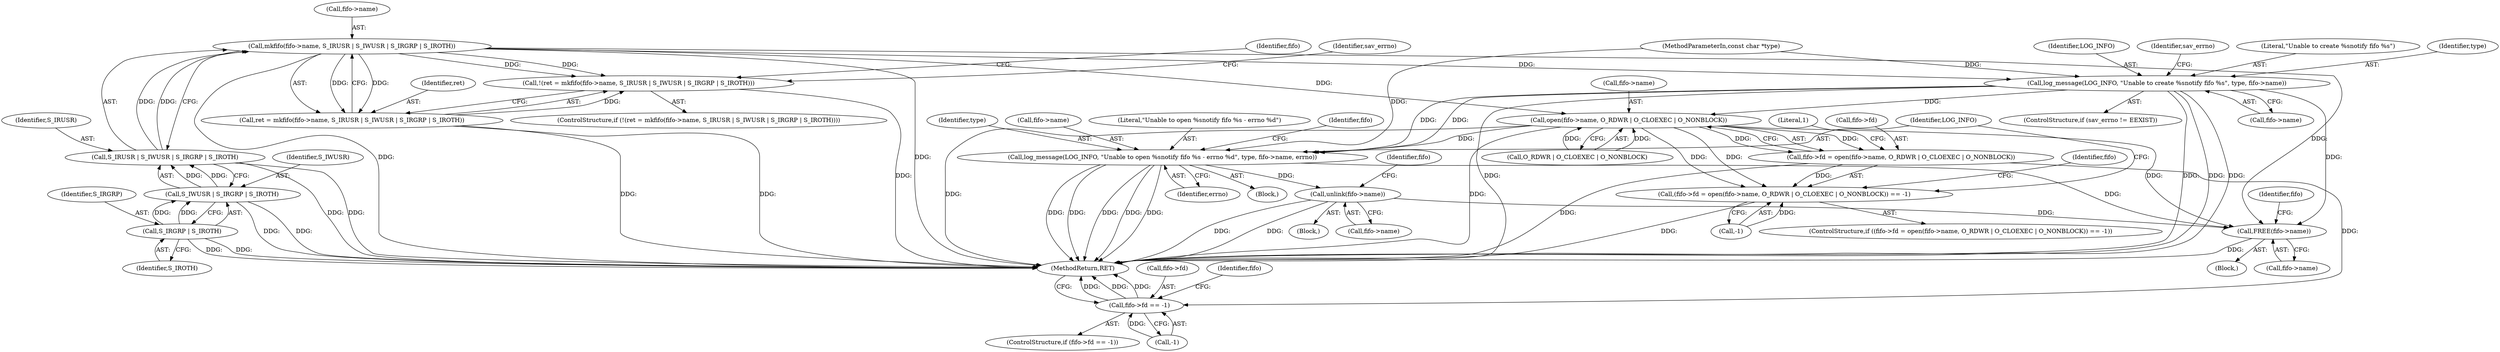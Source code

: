 digraph "0_keepalived_04f2d32871bb3b11d7dc024039952f2fe2750306_10@pointer" {
"1000121" [label="(Call,mkfifo(fifo->name, S_IRUSR | S_IWUSR | S_IRGRP | S_IROTH))"];
"1000125" [label="(Call,S_IRUSR | S_IWUSR | S_IRGRP | S_IROTH)"];
"1000127" [label="(Call,S_IWUSR | S_IRGRP | S_IROTH)"];
"1000129" [label="(Call,S_IRGRP | S_IROTH)"];
"1000118" [label="(Call,!(ret = mkfifo(fifo->name, S_IRUSR | S_IWUSR | S_IRGRP | S_IROTH)))"];
"1000119" [label="(Call,ret = mkfifo(fifo->name, S_IRUSR | S_IWUSR | S_IRGRP | S_IROTH))"];
"1000146" [label="(Call,log_message(LOG_INFO, \"Unable to create %snotify fifo %s\", type, fifo->name))"];
"1000178" [label="(Call,open(fifo->name, O_RDWR | O_CLOEXEC | O_NONBLOCK))"];
"1000173" [label="(Call,(fifo->fd = open(fifo->name, O_RDWR | O_CLOEXEC | O_NONBLOCK)) == -1)"];
"1000174" [label="(Call,fifo->fd = open(fifo->name, O_RDWR | O_CLOEXEC | O_NONBLOCK))"];
"1000213" [label="(Call,fifo->fd == -1)"];
"1000190" [label="(Call,log_message(LOG_INFO, \"Unable to open %snotify fifo %s - errno %d\", type, fifo->name, errno))"];
"1000203" [label="(Call,unlink(fifo->name))"];
"1000220" [label="(Call,FREE(fifo->name))"];
"1000209" [label="(Identifier,fifo)"];
"1000173" [label="(Call,(fifo->fd = open(fifo->name, O_RDWR | O_CLOEXEC | O_NONBLOCK)) == -1)"];
"1000204" [label="(Call,fifo->name)"];
"1000190" [label="(Call,log_message(LOG_INFO, \"Unable to open %snotify fifo %s - errno %d\", type, fifo->name, errno))"];
"1000194" [label="(Call,fifo->name)"];
"1000192" [label="(Literal,\"Unable to open %snotify fifo %s - errno %d\")"];
"1000226" [label="(Identifier,fifo)"];
"1000156" [label="(Identifier,sav_errno)"];
"1000128" [label="(Identifier,S_IWUSR)"];
"1000220" [label="(Call,FREE(fifo->name))"];
"1000150" [label="(Call,fifo->name)"];
"1000200" [label="(Identifier,fifo)"];
"1000134" [label="(Identifier,fifo)"];
"1000118" [label="(Call,!(ret = mkfifo(fifo->name, S_IRUSR | S_IWUSR | S_IRGRP | S_IROTH)))"];
"1000203" [label="(Call,unlink(fifo->name))"];
"1000125" [label="(Call,S_IRUSR | S_IWUSR | S_IRGRP | S_IROTH)"];
"1000212" [label="(ControlStructure,if (fifo->fd == -1))"];
"1000119" [label="(Call,ret = mkfifo(fifo->name, S_IRUSR | S_IWUSR | S_IRGRP | S_IROTH))"];
"1000174" [label="(Call,fifo->fd = open(fifo->name, O_RDWR | O_CLOEXEC | O_NONBLOCK))"];
"1000182" [label="(Call,O_RDWR | O_CLOEXEC | O_NONBLOCK)"];
"1000191" [label="(Identifier,LOG_INFO)"];
"1000140" [label="(Identifier,sav_errno)"];
"1000120" [label="(Identifier,ret)"];
"1000142" [label="(ControlStructure,if (sav_errno != EEXIST))"];
"1000105" [label="(MethodParameterIn,const char *type)"];
"1000187" [label="(Call,-1)"];
"1000219" [label="(Block,)"];
"1000129" [label="(Call,S_IRGRP | S_IROTH)"];
"1000217" [label="(Call,-1)"];
"1000214" [label="(Call,fifo->fd)"];
"1000127" [label="(Call,S_IWUSR | S_IRGRP | S_IROTH)"];
"1000197" [label="(Identifier,errno)"];
"1000126" [label="(Identifier,S_IRUSR)"];
"1000130" [label="(Identifier,S_IRGRP)"];
"1000229" [label="(MethodReturn,RET)"];
"1000178" [label="(Call,open(fifo->name, O_RDWR | O_CLOEXEC | O_NONBLOCK))"];
"1000117" [label="(ControlStructure,if (!(ret = mkfifo(fifo->name, S_IRUSR | S_IWUSR | S_IRGRP | S_IROTH))))"];
"1000189" [label="(Block,)"];
"1000213" [label="(Call,fifo->fd == -1)"];
"1000146" [label="(Call,log_message(LOG_INFO, \"Unable to create %snotify fifo %s\", type, fifo->name))"];
"1000121" [label="(Call,mkfifo(fifo->name, S_IRUSR | S_IWUSR | S_IRGRP | S_IROTH))"];
"1000221" [label="(Call,fifo->name)"];
"1000215" [label="(Identifier,fifo)"];
"1000175" [label="(Call,fifo->fd)"];
"1000148" [label="(Literal,\"Unable to create %snotify fifo %s\")"];
"1000149" [label="(Identifier,type)"];
"1000122" [label="(Call,fifo->name)"];
"1000188" [label="(Literal,1)"];
"1000172" [label="(ControlStructure,if ((fifo->fd = open(fifo->name, O_RDWR | O_CLOEXEC | O_NONBLOCK)) == -1))"];
"1000147" [label="(Identifier,LOG_INFO)"];
"1000179" [label="(Call,fifo->name)"];
"1000193" [label="(Identifier,type)"];
"1000131" [label="(Identifier,S_IROTH)"];
"1000222" [label="(Identifier,fifo)"];
"1000202" [label="(Block,)"];
"1000121" -> "1000119"  [label="AST: "];
"1000121" -> "1000125"  [label="CFG: "];
"1000122" -> "1000121"  [label="AST: "];
"1000125" -> "1000121"  [label="AST: "];
"1000119" -> "1000121"  [label="CFG: "];
"1000121" -> "1000229"  [label="DDG: "];
"1000121" -> "1000229"  [label="DDG: "];
"1000121" -> "1000118"  [label="DDG: "];
"1000121" -> "1000118"  [label="DDG: "];
"1000121" -> "1000119"  [label="DDG: "];
"1000121" -> "1000119"  [label="DDG: "];
"1000125" -> "1000121"  [label="DDG: "];
"1000125" -> "1000121"  [label="DDG: "];
"1000121" -> "1000146"  [label="DDG: "];
"1000121" -> "1000178"  [label="DDG: "];
"1000121" -> "1000220"  [label="DDG: "];
"1000125" -> "1000127"  [label="CFG: "];
"1000126" -> "1000125"  [label="AST: "];
"1000127" -> "1000125"  [label="AST: "];
"1000125" -> "1000229"  [label="DDG: "];
"1000125" -> "1000229"  [label="DDG: "];
"1000127" -> "1000125"  [label="DDG: "];
"1000127" -> "1000125"  [label="DDG: "];
"1000127" -> "1000129"  [label="CFG: "];
"1000128" -> "1000127"  [label="AST: "];
"1000129" -> "1000127"  [label="AST: "];
"1000127" -> "1000229"  [label="DDG: "];
"1000127" -> "1000229"  [label="DDG: "];
"1000129" -> "1000127"  [label="DDG: "];
"1000129" -> "1000127"  [label="DDG: "];
"1000129" -> "1000131"  [label="CFG: "];
"1000130" -> "1000129"  [label="AST: "];
"1000131" -> "1000129"  [label="AST: "];
"1000129" -> "1000229"  [label="DDG: "];
"1000129" -> "1000229"  [label="DDG: "];
"1000118" -> "1000117"  [label="AST: "];
"1000118" -> "1000119"  [label="CFG: "];
"1000119" -> "1000118"  [label="AST: "];
"1000134" -> "1000118"  [label="CFG: "];
"1000140" -> "1000118"  [label="CFG: "];
"1000118" -> "1000229"  [label="DDG: "];
"1000119" -> "1000118"  [label="DDG: "];
"1000120" -> "1000119"  [label="AST: "];
"1000119" -> "1000229"  [label="DDG: "];
"1000119" -> "1000229"  [label="DDG: "];
"1000146" -> "1000142"  [label="AST: "];
"1000146" -> "1000150"  [label="CFG: "];
"1000147" -> "1000146"  [label="AST: "];
"1000148" -> "1000146"  [label="AST: "];
"1000149" -> "1000146"  [label="AST: "];
"1000150" -> "1000146"  [label="AST: "];
"1000156" -> "1000146"  [label="CFG: "];
"1000146" -> "1000229"  [label="DDG: "];
"1000146" -> "1000229"  [label="DDG: "];
"1000146" -> "1000229"  [label="DDG: "];
"1000146" -> "1000229"  [label="DDG: "];
"1000105" -> "1000146"  [label="DDG: "];
"1000146" -> "1000178"  [label="DDG: "];
"1000146" -> "1000190"  [label="DDG: "];
"1000146" -> "1000190"  [label="DDG: "];
"1000146" -> "1000220"  [label="DDG: "];
"1000178" -> "1000174"  [label="AST: "];
"1000178" -> "1000182"  [label="CFG: "];
"1000179" -> "1000178"  [label="AST: "];
"1000182" -> "1000178"  [label="AST: "];
"1000174" -> "1000178"  [label="CFG: "];
"1000178" -> "1000229"  [label="DDG: "];
"1000178" -> "1000229"  [label="DDG: "];
"1000178" -> "1000173"  [label="DDG: "];
"1000178" -> "1000173"  [label="DDG: "];
"1000178" -> "1000174"  [label="DDG: "];
"1000178" -> "1000174"  [label="DDG: "];
"1000182" -> "1000178"  [label="DDG: "];
"1000182" -> "1000178"  [label="DDG: "];
"1000178" -> "1000190"  [label="DDG: "];
"1000178" -> "1000220"  [label="DDG: "];
"1000173" -> "1000172"  [label="AST: "];
"1000173" -> "1000187"  [label="CFG: "];
"1000174" -> "1000173"  [label="AST: "];
"1000187" -> "1000173"  [label="AST: "];
"1000191" -> "1000173"  [label="CFG: "];
"1000215" -> "1000173"  [label="CFG: "];
"1000173" -> "1000229"  [label="DDG: "];
"1000174" -> "1000173"  [label="DDG: "];
"1000187" -> "1000173"  [label="DDG: "];
"1000175" -> "1000174"  [label="AST: "];
"1000188" -> "1000174"  [label="CFG: "];
"1000174" -> "1000229"  [label="DDG: "];
"1000174" -> "1000213"  [label="DDG: "];
"1000213" -> "1000212"  [label="AST: "];
"1000213" -> "1000217"  [label="CFG: "];
"1000214" -> "1000213"  [label="AST: "];
"1000217" -> "1000213"  [label="AST: "];
"1000222" -> "1000213"  [label="CFG: "];
"1000229" -> "1000213"  [label="CFG: "];
"1000213" -> "1000229"  [label="DDG: "];
"1000213" -> "1000229"  [label="DDG: "];
"1000213" -> "1000229"  [label="DDG: "];
"1000217" -> "1000213"  [label="DDG: "];
"1000190" -> "1000189"  [label="AST: "];
"1000190" -> "1000197"  [label="CFG: "];
"1000191" -> "1000190"  [label="AST: "];
"1000192" -> "1000190"  [label="AST: "];
"1000193" -> "1000190"  [label="AST: "];
"1000194" -> "1000190"  [label="AST: "];
"1000197" -> "1000190"  [label="AST: "];
"1000200" -> "1000190"  [label="CFG: "];
"1000190" -> "1000229"  [label="DDG: "];
"1000190" -> "1000229"  [label="DDG: "];
"1000190" -> "1000229"  [label="DDG: "];
"1000190" -> "1000229"  [label="DDG: "];
"1000190" -> "1000229"  [label="DDG: "];
"1000105" -> "1000190"  [label="DDG: "];
"1000190" -> "1000203"  [label="DDG: "];
"1000190" -> "1000220"  [label="DDG: "];
"1000203" -> "1000202"  [label="AST: "];
"1000203" -> "1000204"  [label="CFG: "];
"1000204" -> "1000203"  [label="AST: "];
"1000209" -> "1000203"  [label="CFG: "];
"1000203" -> "1000229"  [label="DDG: "];
"1000203" -> "1000229"  [label="DDG: "];
"1000203" -> "1000220"  [label="DDG: "];
"1000220" -> "1000219"  [label="AST: "];
"1000220" -> "1000221"  [label="CFG: "];
"1000221" -> "1000220"  [label="AST: "];
"1000226" -> "1000220"  [label="CFG: "];
"1000220" -> "1000229"  [label="DDG: "];
}
